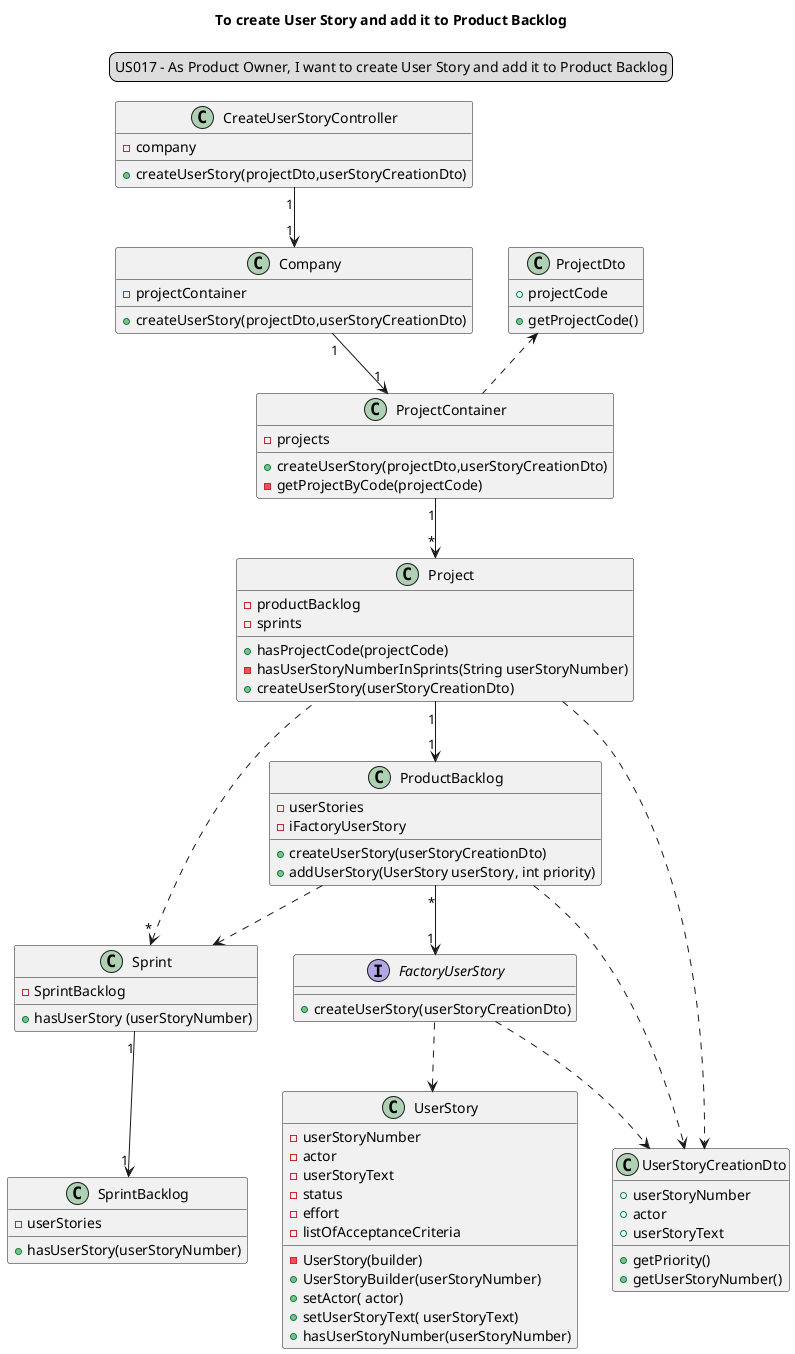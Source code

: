 @startuml
'https://plantuml.com/sequence-diagram
legend top
US017 - As Product Owner, I want to create User Story and add it to Product Backlog
end legend
skinparam sequenceMessageAlign center
title To create User Story and add it to Product Backlog

class "CreateUserStoryController" {
- company
+ createUserStory(projectDto,userStoryCreationDto)
}

class "Company" {
- projectContainer
+ createUserStory(projectDto,userStoryCreationDto)
}


class "ProjectContainer" {
- projects
+ createUserStory(projectDto,userStoryCreationDto)
-getProjectByCode(projectCode)
}

class "Project"{
- productBacklog
- sprints
+ hasProjectCode(projectCode)
- hasUserStoryNumberInSprints(String userStoryNumber)
+ createUserStory(userStoryCreationDto)


}
class "Sprint"{
-SprintBacklog
+hasUserStory (userStoryNumber)
}

class "SprintBacklog"{
-userStories
+hasUserStory(userStoryNumber)
}

class "ProductBacklog" {
- userStories
-iFactoryUserStory
+ createUserStory(userStoryCreationDto)
+ addUserStory(UserStory userStory, int priority)
}
class "UserStory"{
- userStoryNumber
- actor
- userStoryText
- status
- effort
- listOfAcceptanceCriteria
-UserStory(builder)
+UserStoryBuilder(userStoryNumber)
+setActor( actor)
+setUserStoryText( userStoryText)
+hasUserStoryNumber(userStoryNumber)
}


interface "FactoryUserStory" {
+ createUserStory(userStoryCreationDto)
}
class "UserStoryCreationDto"{
+userStoryNumber
+actor
+userStoryText
+getPriority()
+getUserStoryNumber()
}
class "ProjectDto"{
+projectCode
+getProjectCode()

}

"CreateUserStoryController""1"-->"1" "Company"
"Company" "1"--> "1" "ProjectContainer"
"ProjectContainer" "1"-->"*" "Project"
"Project" "1" -->"1" "ProductBacklog"
"Sprint" "*"<.. "Project"
"ProductBacklog" "*" --> "1""FactoryUserStory"
"FactoryUserStory" ..> "UserStory"
"ProjectDto"<.. "ProjectContainer"
"ProductBacklog" ..> "Sprint"
"Sprint" "1"-->"1" "SprintBacklog"
"Project" ..> "UserStoryCreationDto"
"ProductBacklog" ..> "UserStoryCreationDto"
"FactoryUserStory" ..> "UserStoryCreationDto"

@enduml